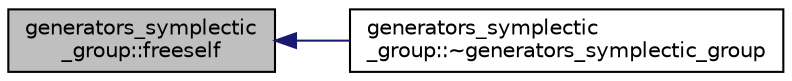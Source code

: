 digraph "generators_symplectic_group::freeself"
{
  edge [fontname="Helvetica",fontsize="10",labelfontname="Helvetica",labelfontsize="10"];
  node [fontname="Helvetica",fontsize="10",shape=record];
  rankdir="LR";
  Node46 [label="generators_symplectic\l_group::freeself",height=0.2,width=0.4,color="black", fillcolor="grey75", style="filled", fontcolor="black"];
  Node46 -> Node47 [dir="back",color="midnightblue",fontsize="10",style="solid",fontname="Helvetica"];
  Node47 [label="generators_symplectic\l_group::~generators_symplectic_group",height=0.2,width=0.4,color="black", fillcolor="white", style="filled",URL="$d7/dd9/classgenerators__symplectic__group.html#af38f787a359e3547b7e093a7c541468d"];
}
